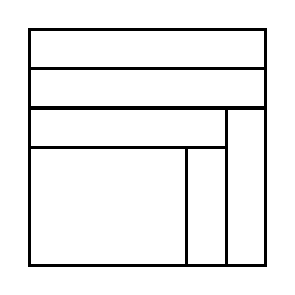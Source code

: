 \begin{tikzpicture}[very thick, scale=.5]
    \draw (0,5) rectangle (6,6);
    \draw (0,4) rectangle (6,5);
    \draw (0,3) rectangle (5,4);
    \draw (0,0) rectangle (4,3);
    \draw (4,0) rectangle (5,3);
    \draw (5,0) rectangle (6,4);
\end{tikzpicture}
